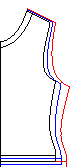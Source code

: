 beginfig(13)
	pickup pencircle scaled 0.1pt;

	draw (0,45){dir 7}..{dir 70}(10,57); % COLLAR FOR ALL SIZES
	draw (0,43){dir 7}..{dir 70}(12,56); % COLLAR FOR ALL SIZES
	draw(0,0)--(0,45); % MIDDLE FOR ALL SIZES

%%%%%%%%%%%%%%%%%%%%%%%%%%%%%%%%%%%%%%%%%%

	draw(0,0)--(24,0) withcolor 1red; % BUTTOM LARGE
	draw(0,2)--(24,2)withcolor 1red; % BUTTOM LARGE

	draw(10,57)--(20,52)withcolor 1red; % SHOULDER LARGE

	draw (20,52){dir 260}..{dir -18}(25,29)withcolor 1red; % SLEEVE LARGE

	draw (25,29){dir 260}..{dir -85}(22,12)withcolor 1red; % SIDE LARGE
	draw (22,12){dir -95}..{dir -95}(24,2)withcolor 1red; % SIDE LARGE
	draw (24,2){dir 85}..{dir -90}(24,0)withcolor 1red; % SIDE LARGE

%%%%%%%%%%%%%%%%%%%%%%%%%%%%%%%%%%%%%%%%%

	draw(0,1)--(22,1) withcolor 1blue; % BUTTOM MEDIUM
	draw(0,3)--(22,3)withcolor 1blue; % BUTTOM MEDIUM

	draw(9.8,56.65)--(19,52)withcolor 1blue; % SHOULDER MEDIUM

	draw (19,52){dir 260}..{dir -18}(22,30)withcolor 1blue; % SLEEVE MEDIUM

	draw (22,30){dir 260}..{dir -85}(20,13)withcolor 1blue; % SIDE MEDIUM
	draw (20,13){dir -95}..{dir -95}(22,3)withcolor 1blue; % SIDE MEDIUM
	draw (22,3){dir 85}..{dir -90}(22,1)withcolor 1blue; % SIDE MEDIUM

%%%%%%%%%%%%%%%%%%%%%%%%%%%%%%%%%%%%%%%%%

	draw(0,2)--(20,2); % BUTTOM SMALL
	draw(0,4)--(20,4); % BUTTOM SMALL

	draw(9.7,56.15)--(18,52); % SHOULDER SMALL

	draw (18,52){dir 260}..{dir -18}(20,31); % SLEEVE SMALL

	draw (20,31){dir 260}..{dir -85}(18,14); % SIDE SMALL
	draw (18,14){dir -95}..{dir -95}(20,4); % SIDE SMALL
	draw (20,4){dir 85}..{dir -90}(20,2); % SIDE SMALL

endfig;
end;